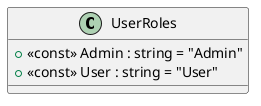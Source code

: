 @startuml
class UserRoles {
    + <<const>> Admin : string = "Admin"
    + <<const>> User : string = "User"
}
@enduml
